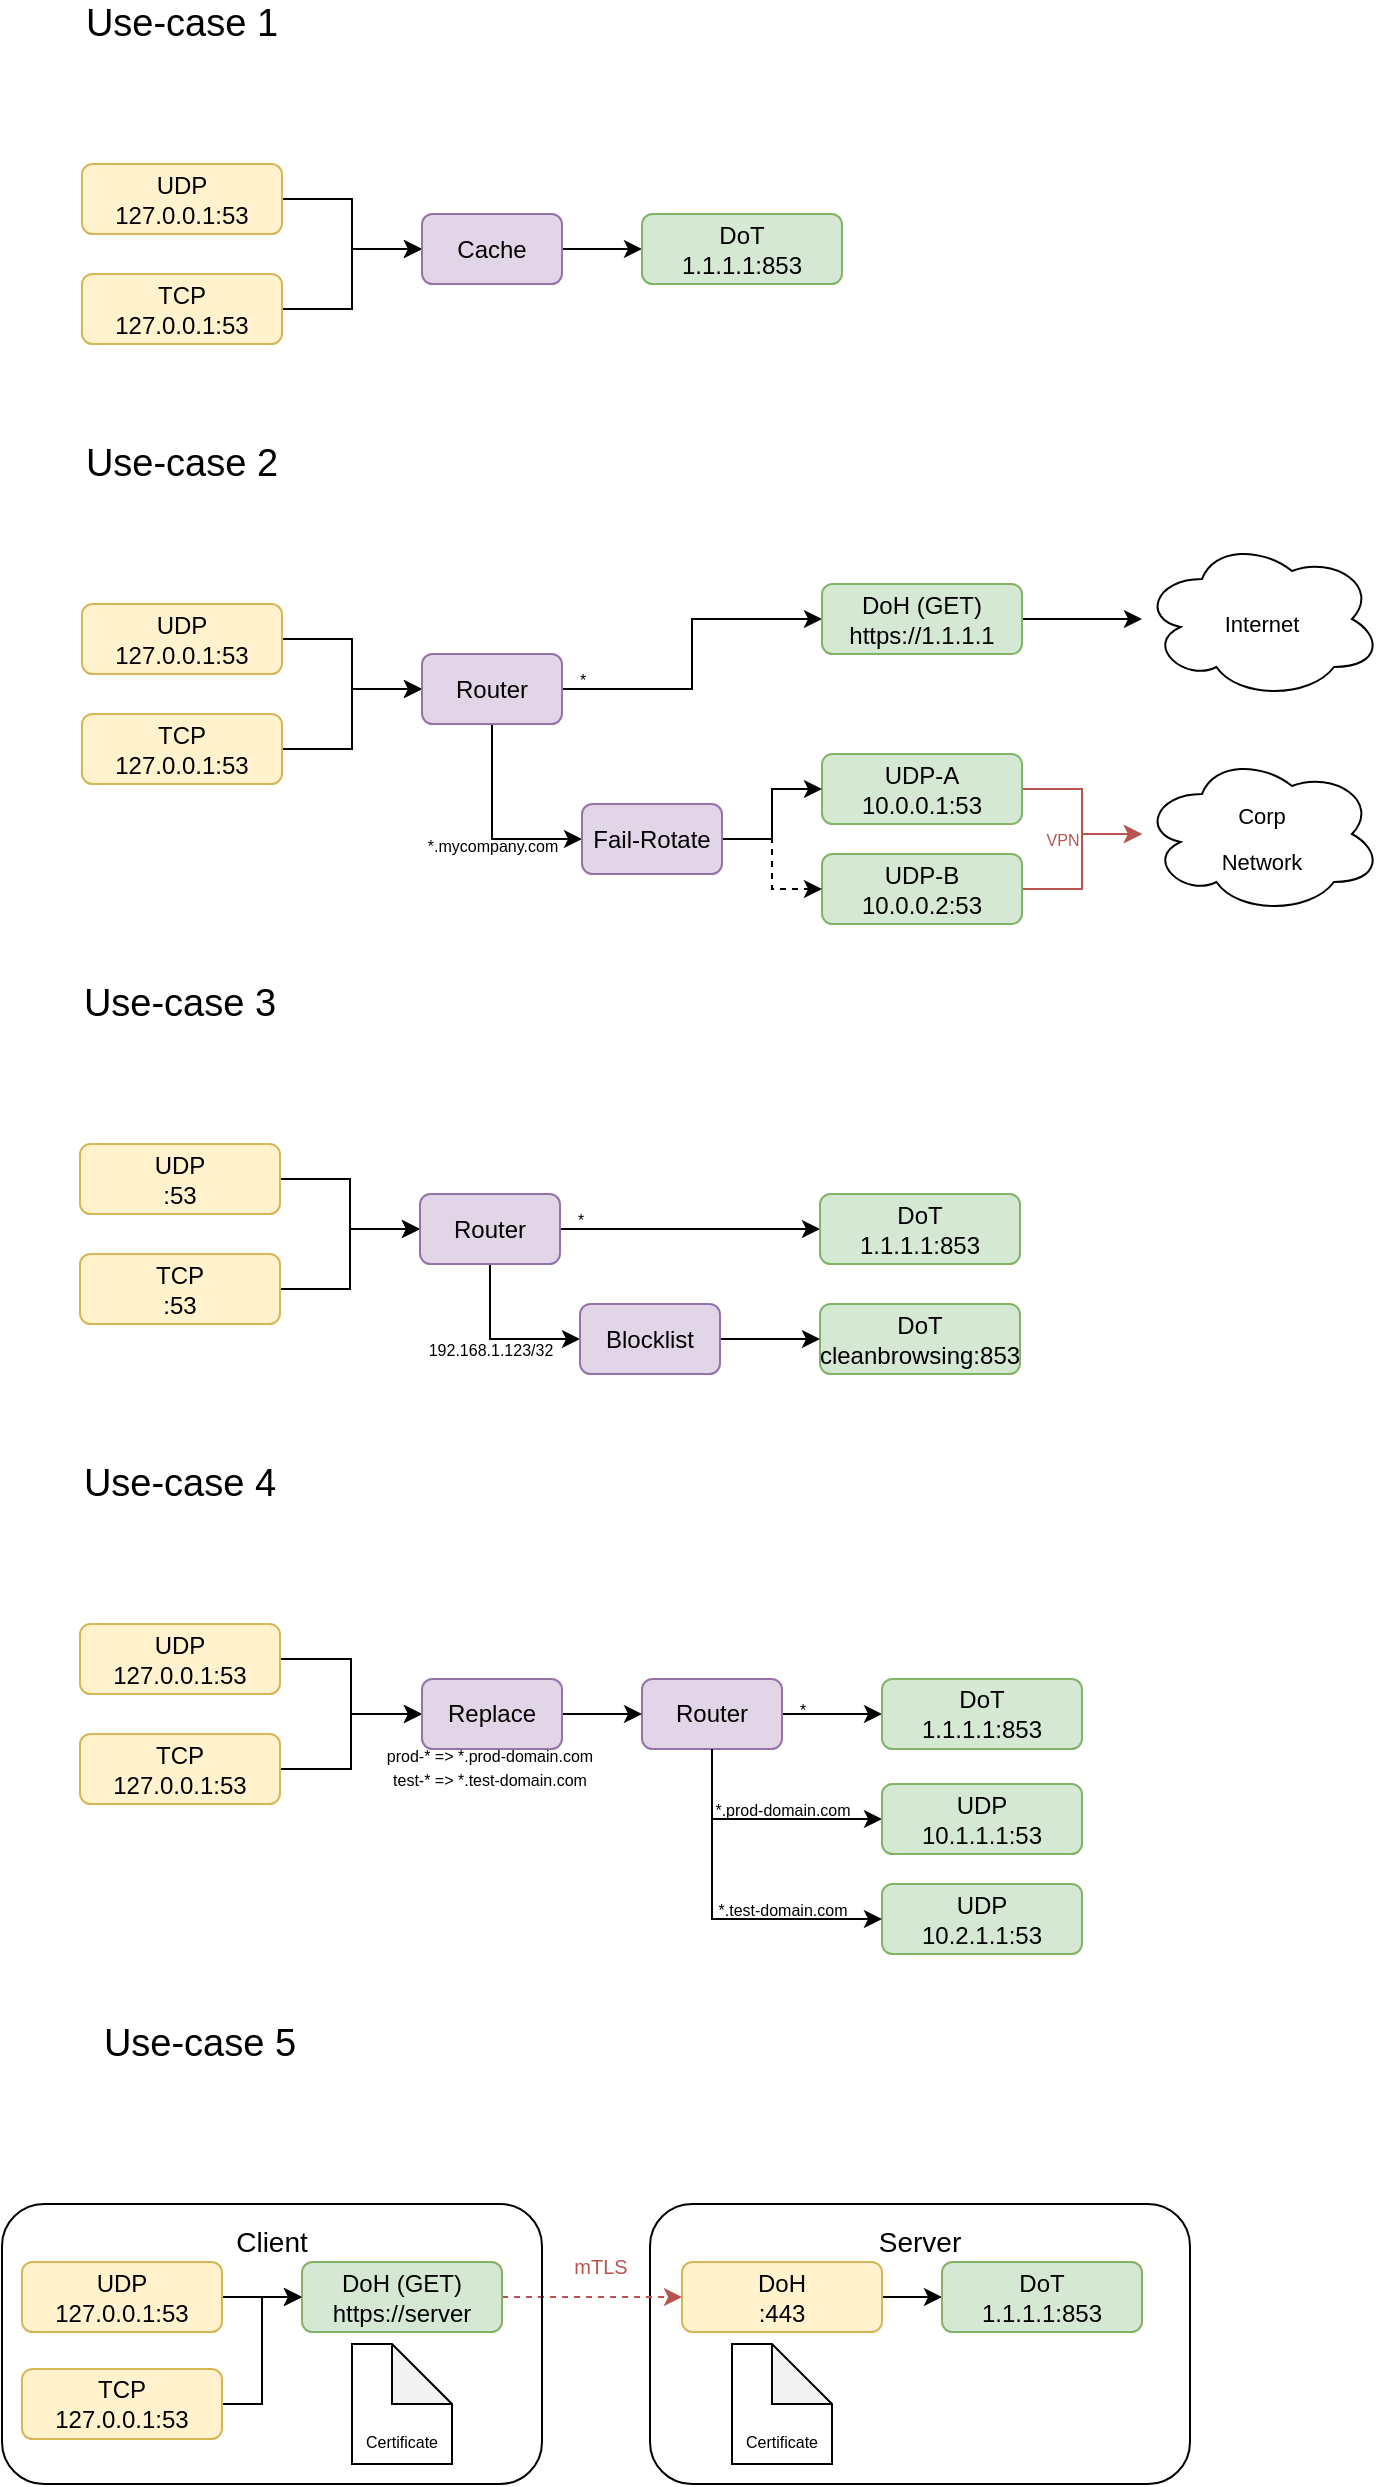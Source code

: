 <mxfile version="13.1.7" type="device"><diagram id="_r4JyyB57kGjzLPCcQSh" name="Page-1"><mxGraphModel dx="751" dy="432" grid="1" gridSize="10" guides="1" tooltips="1" connect="1" arrows="1" fold="1" page="1" pageScale="1" pageWidth="827" pageHeight="1169" math="0" shadow="0"><root><mxCell id="0"/><mxCell id="1" parent="0"/><mxCell id="dlIJWEwIgcEKM-QvVQT--156" value="&lt;font color=&quot;#000000&quot; style=&quot;font-size: 14px&quot;&gt;Server&lt;/font&gt;" style="rounded=1;whiteSpace=wrap;html=1;labelBackgroundColor=none;fillColor=none;fontSize=19;fontColor=#B85450;verticalAlign=top;" vertex="1" parent="1"><mxGeometry x="374" y="1140" width="270" height="140" as="geometry"/></mxCell><mxCell id="dlIJWEwIgcEKM-QvVQT--56" style="edgeStyle=orthogonalEdgeStyle;rounded=0;orthogonalLoop=1;jettySize=auto;html=1;fontSize=19;" edge="1" parent="1" source="dlIJWEwIgcEKM-QvVQT--52" target="dlIJWEwIgcEKM-QvVQT--54"><mxGeometry relative="1" as="geometry"/></mxCell><mxCell id="dlIJWEwIgcEKM-QvVQT--52" value="UDP&lt;br&gt;127.0.0.1:53" style="rounded=1;whiteSpace=wrap;html=1;fillColor=#fff2cc;strokeColor=#d6b656;verticalAlign=middle;" vertex="1" parent="1"><mxGeometry x="90" y="120" width="100" height="35" as="geometry"/></mxCell><mxCell id="dlIJWEwIgcEKM-QvVQT--57" style="edgeStyle=orthogonalEdgeStyle;rounded=0;orthogonalLoop=1;jettySize=auto;html=1;entryX=0;entryY=0.5;entryDx=0;entryDy=0;fontSize=19;" edge="1" parent="1" source="dlIJWEwIgcEKM-QvVQT--53" target="dlIJWEwIgcEKM-QvVQT--54"><mxGeometry relative="1" as="geometry"/></mxCell><mxCell id="dlIJWEwIgcEKM-QvVQT--53" value="TCP&lt;br&gt;127.0.0.1:53" style="rounded=1;whiteSpace=wrap;html=1;fillColor=#fff2cc;strokeColor=#d6b656;verticalAlign=middle;" vertex="1" parent="1"><mxGeometry x="90" y="175" width="100" height="35" as="geometry"/></mxCell><mxCell id="dlIJWEwIgcEKM-QvVQT--58" style="edgeStyle=orthogonalEdgeStyle;rounded=0;orthogonalLoop=1;jettySize=auto;html=1;fontSize=19;" edge="1" parent="1" source="dlIJWEwIgcEKM-QvVQT--54" target="dlIJWEwIgcEKM-QvVQT--55"><mxGeometry relative="1" as="geometry"/></mxCell><mxCell id="dlIJWEwIgcEKM-QvVQT--54" value="Cache" style="rounded=1;whiteSpace=wrap;html=1;fillColor=#e1d5e7;verticalAlign=middle;strokeColor=#9673a6;" vertex="1" parent="1"><mxGeometry x="260" y="145" width="70" height="35" as="geometry"/></mxCell><mxCell id="dlIJWEwIgcEKM-QvVQT--55" value="DoT&lt;br&gt;1.1.1.1:853" style="rounded=1;whiteSpace=wrap;html=1;fillColor=#d5e8d4;strokeColor=#82b366;verticalAlign=middle;" vertex="1" parent="1"><mxGeometry x="370" y="145" width="100" height="35" as="geometry"/></mxCell><mxCell id="dlIJWEwIgcEKM-QvVQT--59" value="Use-case 1" style="text;html=1;strokeColor=none;fillColor=none;align=center;verticalAlign=middle;whiteSpace=wrap;rounded=0;labelBackgroundColor=none;fontSize=19;" vertex="1" parent="1"><mxGeometry x="90" y="40" width="100" height="20" as="geometry"/></mxCell><mxCell id="dlIJWEwIgcEKM-QvVQT--60" style="edgeStyle=orthogonalEdgeStyle;rounded=0;orthogonalLoop=1;jettySize=auto;html=1;fontSize=19;" edge="1" parent="1" source="dlIJWEwIgcEKM-QvVQT--61" target="dlIJWEwIgcEKM-QvVQT--65"><mxGeometry relative="1" as="geometry"/></mxCell><mxCell id="dlIJWEwIgcEKM-QvVQT--61" value="UDP&lt;br&gt;127.0.0.1:53" style="rounded=1;whiteSpace=wrap;html=1;fillColor=#fff2cc;strokeColor=#d6b656;verticalAlign=middle;" vertex="1" parent="1"><mxGeometry x="90" y="340" width="100" height="35" as="geometry"/></mxCell><mxCell id="dlIJWEwIgcEKM-QvVQT--62" style="edgeStyle=orthogonalEdgeStyle;rounded=0;orthogonalLoop=1;jettySize=auto;html=1;entryX=0;entryY=0.5;entryDx=0;entryDy=0;fontSize=19;" edge="1" parent="1" source="dlIJWEwIgcEKM-QvVQT--63" target="dlIJWEwIgcEKM-QvVQT--65"><mxGeometry relative="1" as="geometry"/></mxCell><mxCell id="dlIJWEwIgcEKM-QvVQT--63" value="TCP&lt;br&gt;127.0.0.1:53" style="rounded=1;whiteSpace=wrap;html=1;fillColor=#fff2cc;strokeColor=#d6b656;verticalAlign=middle;" vertex="1" parent="1"><mxGeometry x="90" y="395" width="100" height="35" as="geometry"/></mxCell><mxCell id="dlIJWEwIgcEKM-QvVQT--64" style="edgeStyle=orthogonalEdgeStyle;rounded=0;orthogonalLoop=1;jettySize=auto;html=1;fontSize=19;" edge="1" parent="1" source="dlIJWEwIgcEKM-QvVQT--65" target="dlIJWEwIgcEKM-QvVQT--66"><mxGeometry relative="1" as="geometry"/></mxCell><mxCell id="dlIJWEwIgcEKM-QvVQT--81" value="&lt;font style=&quot;font-size: 8px&quot;&gt;*&lt;/font&gt;" style="edgeLabel;html=1;align=center;verticalAlign=middle;resizable=0;points=[];fontSize=19;labelBackgroundColor=none;" vertex="1" connectable="0" parent="dlIJWEwIgcEKM-QvVQT--64"><mxGeometry x="-0.471" y="-1" relative="1" as="geometry"><mxPoint x="-33.81" y="-8.52" as="offset"/></mxGeometry></mxCell><mxCell id="dlIJWEwIgcEKM-QvVQT--71" style="edgeStyle=orthogonalEdgeStyle;rounded=0;orthogonalLoop=1;jettySize=auto;html=1;entryX=0;entryY=0.5;entryDx=0;entryDy=0;fontSize=19;exitX=0.5;exitY=1;exitDx=0;exitDy=0;" edge="1" parent="1" source="dlIJWEwIgcEKM-QvVQT--65" target="dlIJWEwIgcEKM-QvVQT--70"><mxGeometry relative="1" as="geometry"/></mxCell><mxCell id="dlIJWEwIgcEKM-QvVQT--72" value="&lt;font style=&quot;font-size: 8px&quot;&gt;*.mycompany.com&lt;/font&gt;" style="edgeLabel;html=1;align=center;verticalAlign=middle;resizable=0;points=[];fontSize=19;labelBackgroundColor=none;" vertex="1" connectable="0" parent="dlIJWEwIgcEKM-QvVQT--71"><mxGeometry x="-0.612" y="-1" relative="1" as="geometry"><mxPoint x="1" y="37.5" as="offset"/></mxGeometry></mxCell><mxCell id="dlIJWEwIgcEKM-QvVQT--65" value="Router" style="rounded=1;whiteSpace=wrap;html=1;fillColor=#e1d5e7;verticalAlign=middle;strokeColor=#9673a6;" vertex="1" parent="1"><mxGeometry x="260" y="365" width="70" height="35" as="geometry"/></mxCell><mxCell id="dlIJWEwIgcEKM-QvVQT--80" style="edgeStyle=orthogonalEdgeStyle;rounded=0;orthogonalLoop=1;jettySize=auto;html=1;fontSize=19;" edge="1" parent="1" source="dlIJWEwIgcEKM-QvVQT--66" target="dlIJWEwIgcEKM-QvVQT--79"><mxGeometry relative="1" as="geometry"/></mxCell><mxCell id="dlIJWEwIgcEKM-QvVQT--66" value="DoH (GET)&lt;br&gt;https://1.1.1.1" style="rounded=1;whiteSpace=wrap;html=1;fillColor=#d5e8d4;strokeColor=#82b366;verticalAlign=middle;" vertex="1" parent="1"><mxGeometry x="460" y="330" width="100" height="35" as="geometry"/></mxCell><mxCell id="dlIJWEwIgcEKM-QvVQT--67" value="Use-case 2" style="text;html=1;strokeColor=none;fillColor=none;align=center;verticalAlign=middle;whiteSpace=wrap;rounded=0;labelBackgroundColor=none;fontSize=19;" vertex="1" parent="1"><mxGeometry x="90" y="260" width="100" height="20" as="geometry"/></mxCell><mxCell id="dlIJWEwIgcEKM-QvVQT--76" style="edgeStyle=orthogonalEdgeStyle;rounded=0;orthogonalLoop=1;jettySize=auto;html=1;fontSize=19;fillColor=#f8cecc;strokeColor=#b85450;" edge="1" parent="1" source="dlIJWEwIgcEKM-QvVQT--68" target="dlIJWEwIgcEKM-QvVQT--75"><mxGeometry relative="1" as="geometry"/></mxCell><mxCell id="dlIJWEwIgcEKM-QvVQT--68" value="UDP-A&lt;br&gt;10.0.0.1:53" style="rounded=1;whiteSpace=wrap;html=1;fillColor=#d5e8d4;strokeColor=#82b366;verticalAlign=middle;" vertex="1" parent="1"><mxGeometry x="460" y="415" width="100" height="35" as="geometry"/></mxCell><mxCell id="dlIJWEwIgcEKM-QvVQT--77" style="edgeStyle=orthogonalEdgeStyle;rounded=0;orthogonalLoop=1;jettySize=auto;html=1;fontSize=19;fillColor=#f8cecc;strokeColor=#b85450;" edge="1" parent="1" source="dlIJWEwIgcEKM-QvVQT--69" target="dlIJWEwIgcEKM-QvVQT--75"><mxGeometry relative="1" as="geometry"/></mxCell><mxCell id="dlIJWEwIgcEKM-QvVQT--78" value="&lt;font style=&quot;font-size: 8px&quot;&gt;VPN&lt;/font&gt;" style="edgeLabel;html=1;align=center;verticalAlign=middle;resizable=0;points=[];fontSize=19;fontColor=#B85450;labelBackgroundColor=none;" vertex="1" connectable="0" parent="dlIJWEwIgcEKM-QvVQT--77"><mxGeometry x="-0.351" y="6" relative="1" as="geometry"><mxPoint x="-8.57" y="-21.52" as="offset"/></mxGeometry></mxCell><mxCell id="dlIJWEwIgcEKM-QvVQT--69" value="UDP-B&lt;br&gt;10.0.0.2:53" style="rounded=1;whiteSpace=wrap;html=1;fillColor=#d5e8d4;strokeColor=#82b366;verticalAlign=middle;" vertex="1" parent="1"><mxGeometry x="460" y="465" width="100" height="35" as="geometry"/></mxCell><mxCell id="dlIJWEwIgcEKM-QvVQT--73" style="edgeStyle=orthogonalEdgeStyle;rounded=0;orthogonalLoop=1;jettySize=auto;html=1;entryX=0;entryY=0.5;entryDx=0;entryDy=0;fontSize=19;" edge="1" parent="1" source="dlIJWEwIgcEKM-QvVQT--70" target="dlIJWEwIgcEKM-QvVQT--68"><mxGeometry relative="1" as="geometry"/></mxCell><mxCell id="dlIJWEwIgcEKM-QvVQT--74" style="edgeStyle=orthogonalEdgeStyle;rounded=0;orthogonalLoop=1;jettySize=auto;html=1;entryX=0;entryY=0.5;entryDx=0;entryDy=0;fontSize=19;dashed=1;" edge="1" parent="1" source="dlIJWEwIgcEKM-QvVQT--70" target="dlIJWEwIgcEKM-QvVQT--69"><mxGeometry relative="1" as="geometry"/></mxCell><mxCell id="dlIJWEwIgcEKM-QvVQT--70" value="Fail-Rotate" style="rounded=1;whiteSpace=wrap;html=1;fillColor=#e1d5e7;verticalAlign=middle;strokeColor=#9673a6;" vertex="1" parent="1"><mxGeometry x="340" y="440" width="70" height="35" as="geometry"/></mxCell><mxCell id="dlIJWEwIgcEKM-QvVQT--75" value="&lt;font style=&quot;font-size: 11px&quot;&gt;Corp&lt;br&gt;Network&lt;/font&gt;" style="ellipse;shape=cloud;whiteSpace=wrap;html=1;labelBackgroundColor=none;fillColor=none;fontSize=19;" vertex="1" parent="1"><mxGeometry x="620" y="415" width="120" height="80" as="geometry"/></mxCell><mxCell id="dlIJWEwIgcEKM-QvVQT--79" value="&lt;span style=&quot;font-size: 11px&quot;&gt;Internet&lt;/span&gt;" style="ellipse;shape=cloud;whiteSpace=wrap;html=1;labelBackgroundColor=none;fillColor=none;fontSize=19;" vertex="1" parent="1"><mxGeometry x="620" y="307.5" width="120" height="80" as="geometry"/></mxCell><mxCell id="dlIJWEwIgcEKM-QvVQT--82" style="edgeStyle=orthogonalEdgeStyle;rounded=0;orthogonalLoop=1;jettySize=auto;html=1;fontSize=19;" edge="1" parent="1" source="dlIJWEwIgcEKM-QvVQT--83" target="dlIJWEwIgcEKM-QvVQT--90"><mxGeometry relative="1" as="geometry"/></mxCell><mxCell id="dlIJWEwIgcEKM-QvVQT--83" value="UDP&lt;br&gt;:53" style="rounded=1;whiteSpace=wrap;html=1;fillColor=#fff2cc;strokeColor=#d6b656;verticalAlign=middle;" vertex="1" parent="1"><mxGeometry x="89" y="610" width="100" height="35" as="geometry"/></mxCell><mxCell id="dlIJWEwIgcEKM-QvVQT--84" style="edgeStyle=orthogonalEdgeStyle;rounded=0;orthogonalLoop=1;jettySize=auto;html=1;entryX=0;entryY=0.5;entryDx=0;entryDy=0;fontSize=19;" edge="1" parent="1" source="dlIJWEwIgcEKM-QvVQT--85" target="dlIJWEwIgcEKM-QvVQT--90"><mxGeometry relative="1" as="geometry"/></mxCell><mxCell id="dlIJWEwIgcEKM-QvVQT--85" value="TCP&lt;br&gt;:53" style="rounded=1;whiteSpace=wrap;html=1;fillColor=#fff2cc;strokeColor=#d6b656;verticalAlign=middle;" vertex="1" parent="1"><mxGeometry x="89" y="665" width="100" height="35" as="geometry"/></mxCell><mxCell id="dlIJWEwIgcEKM-QvVQT--86" style="edgeStyle=orthogonalEdgeStyle;rounded=0;orthogonalLoop=1;jettySize=auto;html=1;fontSize=19;" edge="1" parent="1" source="dlIJWEwIgcEKM-QvVQT--90" target="dlIJWEwIgcEKM-QvVQT--92"><mxGeometry relative="1" as="geometry"/></mxCell><mxCell id="dlIJWEwIgcEKM-QvVQT--87" value="&lt;font style=&quot;font-size: 8px&quot;&gt;*&lt;/font&gt;" style="edgeLabel;html=1;align=center;verticalAlign=middle;resizable=0;points=[];fontSize=19;labelBackgroundColor=none;" vertex="1" connectable="0" parent="dlIJWEwIgcEKM-QvVQT--86"><mxGeometry x="-0.471" y="-1" relative="1" as="geometry"><mxPoint x="-24.29" y="-8.5" as="offset"/></mxGeometry></mxCell><mxCell id="dlIJWEwIgcEKM-QvVQT--88" style="edgeStyle=orthogonalEdgeStyle;rounded=0;orthogonalLoop=1;jettySize=auto;html=1;entryX=0;entryY=0.5;entryDx=0;entryDy=0;fontSize=19;exitX=0.5;exitY=1;exitDx=0;exitDy=0;" edge="1" parent="1" source="dlIJWEwIgcEKM-QvVQT--90" target="dlIJWEwIgcEKM-QvVQT--101"><mxGeometry relative="1" as="geometry"/></mxCell><mxCell id="dlIJWEwIgcEKM-QvVQT--89" value="&lt;font style=&quot;font-size: 8px&quot;&gt;192.168.1.123/32&lt;/font&gt;" style="edgeLabel;html=1;align=center;verticalAlign=middle;resizable=0;points=[];fontSize=19;labelBackgroundColor=none;" vertex="1" connectable="0" parent="dlIJWEwIgcEKM-QvVQT--88"><mxGeometry x="-0.612" y="-1" relative="1" as="geometry"><mxPoint x="1" y="23.81" as="offset"/></mxGeometry></mxCell><mxCell id="dlIJWEwIgcEKM-QvVQT--90" value="Router" style="rounded=1;whiteSpace=wrap;html=1;fillColor=#e1d5e7;verticalAlign=middle;strokeColor=#9673a6;" vertex="1" parent="1"><mxGeometry x="259" y="635" width="70" height="35" as="geometry"/></mxCell><mxCell id="dlIJWEwIgcEKM-QvVQT--92" value="DoT&lt;br&gt;1.1.1.1:853" style="rounded=1;whiteSpace=wrap;html=1;fillColor=#d5e8d4;strokeColor=#82b366;verticalAlign=middle;" vertex="1" parent="1"><mxGeometry x="459" y="635" width="100" height="35" as="geometry"/></mxCell><mxCell id="dlIJWEwIgcEKM-QvVQT--93" value="Use-case 3" style="text;html=1;strokeColor=none;fillColor=none;align=center;verticalAlign=middle;whiteSpace=wrap;rounded=0;labelBackgroundColor=none;fontSize=19;" vertex="1" parent="1"><mxGeometry x="89" y="530" width="100" height="20" as="geometry"/></mxCell><mxCell id="dlIJWEwIgcEKM-QvVQT--95" value="DoT&lt;br&gt;cleanbrowsing:853" style="rounded=1;whiteSpace=wrap;html=1;fillColor=#d5e8d4;strokeColor=#82b366;verticalAlign=middle;" vertex="1" parent="1"><mxGeometry x="459" y="690" width="100" height="35" as="geometry"/></mxCell><mxCell id="dlIJWEwIgcEKM-QvVQT--99" style="edgeStyle=orthogonalEdgeStyle;rounded=0;orthogonalLoop=1;jettySize=auto;html=1;entryX=0;entryY=0.5;entryDx=0;entryDy=0;fontSize=19;" edge="1" parent="1" source="dlIJWEwIgcEKM-QvVQT--101" target="dlIJWEwIgcEKM-QvVQT--95"><mxGeometry relative="1" as="geometry"/></mxCell><mxCell id="dlIJWEwIgcEKM-QvVQT--101" value="Blocklist" style="rounded=1;whiteSpace=wrap;html=1;fillColor=#e1d5e7;verticalAlign=middle;strokeColor=#9673a6;" vertex="1" parent="1"><mxGeometry x="339" y="690" width="70" height="35" as="geometry"/></mxCell><mxCell id="dlIJWEwIgcEKM-QvVQT--104" style="edgeStyle=orthogonalEdgeStyle;rounded=0;orthogonalLoop=1;jettySize=auto;html=1;fontSize=19;entryX=0;entryY=0.5;entryDx=0;entryDy=0;" edge="1" parent="1" source="dlIJWEwIgcEKM-QvVQT--105" target="dlIJWEwIgcEKM-QvVQT--118"><mxGeometry relative="1" as="geometry"/></mxCell><mxCell id="dlIJWEwIgcEKM-QvVQT--105" value="UDP&lt;br&gt;127.0.0.1:53" style="rounded=1;whiteSpace=wrap;html=1;fillColor=#fff2cc;strokeColor=#d6b656;verticalAlign=middle;" vertex="1" parent="1"><mxGeometry x="89" y="850" width="100" height="35" as="geometry"/></mxCell><mxCell id="dlIJWEwIgcEKM-QvVQT--106" style="edgeStyle=orthogonalEdgeStyle;rounded=0;orthogonalLoop=1;jettySize=auto;html=1;entryX=0;entryY=0.5;entryDx=0;entryDy=0;fontSize=19;" edge="1" parent="1" source="dlIJWEwIgcEKM-QvVQT--107" target="dlIJWEwIgcEKM-QvVQT--118"><mxGeometry relative="1" as="geometry"/></mxCell><mxCell id="dlIJWEwIgcEKM-QvVQT--107" value="TCP&lt;br&gt;127.0.0.1:53" style="rounded=1;whiteSpace=wrap;html=1;fillColor=#fff2cc;strokeColor=#d6b656;verticalAlign=middle;" vertex="1" parent="1"><mxGeometry x="89" y="905" width="100" height="35" as="geometry"/></mxCell><mxCell id="dlIJWEwIgcEKM-QvVQT--108" style="edgeStyle=orthogonalEdgeStyle;rounded=0;orthogonalLoop=1;jettySize=auto;html=1;fontSize=19;" edge="1" parent="1" source="dlIJWEwIgcEKM-QvVQT--112" target="dlIJWEwIgcEKM-QvVQT--113"><mxGeometry relative="1" as="geometry"/></mxCell><mxCell id="dlIJWEwIgcEKM-QvVQT--109" value="&lt;font style=&quot;font-size: 8px&quot;&gt;*&lt;/font&gt;" style="edgeLabel;html=1;align=center;verticalAlign=middle;resizable=0;points=[];fontSize=19;labelBackgroundColor=none;" vertex="1" connectable="0" parent="dlIJWEwIgcEKM-QvVQT--108"><mxGeometry x="-0.471" y="-1" relative="1" as="geometry"><mxPoint x="-24.29" y="-8.5" as="offset"/></mxGeometry></mxCell><mxCell id="dlIJWEwIgcEKM-QvVQT--125" value="&lt;font color=&quot;#000000&quot; style=&quot;font-size: 8px&quot;&gt;*&lt;/font&gt;" style="edgeLabel;html=1;align=center;verticalAlign=middle;resizable=0;points=[];fontSize=19;fontColor=#B85450;labelBackgroundColor=none;" vertex="1" connectable="0" parent="dlIJWEwIgcEKM-QvVQT--108"><mxGeometry x="0.217" relative="1" as="geometry"><mxPoint x="-20.48" y="-5" as="offset"/></mxGeometry></mxCell><mxCell id="dlIJWEwIgcEKM-QvVQT--110" style="edgeStyle=orthogonalEdgeStyle;rounded=0;orthogonalLoop=1;jettySize=auto;html=1;entryX=0;entryY=0.5;entryDx=0;entryDy=0;fontSize=19;exitX=0.5;exitY=1;exitDx=0;exitDy=0;" edge="1" parent="1" source="dlIJWEwIgcEKM-QvVQT--112" target="dlIJWEwIgcEKM-QvVQT--115"><mxGeometry relative="1" as="geometry"><mxPoint x="450" y="950" as="targetPoint"/></mxGeometry></mxCell><mxCell id="dlIJWEwIgcEKM-QvVQT--111" value="&lt;span style=&quot;font-size: 8px&quot;&gt;*.prod-domain.com&lt;/span&gt;" style="edgeLabel;html=1;align=center;verticalAlign=middle;resizable=0;points=[];fontSize=19;labelBackgroundColor=none;" vertex="1" connectable="0" parent="dlIJWEwIgcEKM-QvVQT--110"><mxGeometry x="-0.612" y="-1" relative="1" as="geometry"><mxPoint x="36" y="4.17" as="offset"/></mxGeometry></mxCell><mxCell id="dlIJWEwIgcEKM-QvVQT--112" value="Router" style="rounded=1;whiteSpace=wrap;html=1;fillColor=#e1d5e7;verticalAlign=middle;strokeColor=#9673a6;" vertex="1" parent="1"><mxGeometry x="370" y="877.5" width="70" height="35" as="geometry"/></mxCell><mxCell id="dlIJWEwIgcEKM-QvVQT--113" value="DoT&lt;br&gt;1.1.1.1:853" style="rounded=1;whiteSpace=wrap;html=1;fillColor=#d5e8d4;strokeColor=#82b366;verticalAlign=middle;" vertex="1" parent="1"><mxGeometry x="490" y="877.5" width="100" height="35" as="geometry"/></mxCell><mxCell id="dlIJWEwIgcEKM-QvVQT--114" value="Use-case 4" style="text;html=1;strokeColor=none;fillColor=none;align=center;verticalAlign=middle;whiteSpace=wrap;rounded=0;labelBackgroundColor=none;fontSize=19;" vertex="1" parent="1"><mxGeometry x="89" y="770" width="100" height="20" as="geometry"/></mxCell><mxCell id="dlIJWEwIgcEKM-QvVQT--115" value="UDP&lt;br&gt;10.1.1.1:53" style="rounded=1;whiteSpace=wrap;html=1;fillColor=#d5e8d4;strokeColor=#82b366;verticalAlign=middle;" vertex="1" parent="1"><mxGeometry x="490" y="930" width="100" height="35" as="geometry"/></mxCell><mxCell id="dlIJWEwIgcEKM-QvVQT--119" style="edgeStyle=orthogonalEdgeStyle;rounded=0;orthogonalLoop=1;jettySize=auto;html=1;fontSize=19;fontColor=#B85450;" edge="1" parent="1" source="dlIJWEwIgcEKM-QvVQT--118" target="dlIJWEwIgcEKM-QvVQT--112"><mxGeometry relative="1" as="geometry"/></mxCell><mxCell id="dlIJWEwIgcEKM-QvVQT--118" value="Replace" style="rounded=1;whiteSpace=wrap;html=1;fillColor=#e1d5e7;verticalAlign=middle;strokeColor=#9673a6;" vertex="1" parent="1"><mxGeometry x="260" y="877.5" width="70" height="35" as="geometry"/></mxCell><mxCell id="dlIJWEwIgcEKM-QvVQT--120" value="UDP&lt;br&gt;10.2.1.1:53" style="rounded=1;whiteSpace=wrap;html=1;fillColor=#d5e8d4;strokeColor=#82b366;verticalAlign=middle;" vertex="1" parent="1"><mxGeometry x="490" y="980" width="100" height="35" as="geometry"/></mxCell><mxCell id="dlIJWEwIgcEKM-QvVQT--121" style="edgeStyle=orthogonalEdgeStyle;rounded=0;orthogonalLoop=1;jettySize=auto;html=1;entryX=0;entryY=0.5;entryDx=0;entryDy=0;fontSize=19;exitX=0.5;exitY=1;exitDx=0;exitDy=0;" edge="1" parent="1" source="dlIJWEwIgcEKM-QvVQT--112" target="dlIJWEwIgcEKM-QvVQT--120"><mxGeometry relative="1" as="geometry"><mxPoint x="415" y="922.5" as="sourcePoint"/><mxPoint x="500" y="957.5" as="targetPoint"/></mxGeometry></mxCell><mxCell id="dlIJWEwIgcEKM-QvVQT--122" value="&lt;span style=&quot;font-size: 8px&quot;&gt;*.test-domain.com&lt;/span&gt;" style="edgeLabel;html=1;align=center;verticalAlign=middle;resizable=0;points=[];fontSize=19;labelBackgroundColor=none;" vertex="1" connectable="0" parent="dlIJWEwIgcEKM-QvVQT--121"><mxGeometry x="-0.612" y="-1" relative="1" as="geometry"><mxPoint x="36" y="44.64" as="offset"/></mxGeometry></mxCell><mxCell id="dlIJWEwIgcEKM-QvVQT--123" value="&lt;p style=&quot;line-height: 40%&quot;&gt;&lt;font style=&quot;font-size: 8px&quot; color=&quot;#000000&quot;&gt;prod-* =&amp;gt; *.prod-domain.com&lt;br&gt;&lt;/font&gt;&lt;span style=&quot;color: rgb(0 , 0 , 0) ; font-size: 8px&quot;&gt;test-* =&amp;gt; *.test-domain.com&lt;/span&gt;&lt;font style=&quot;font-size: 8px&quot; color=&quot;#000000&quot;&gt;&lt;br&gt;&lt;/font&gt;&lt;/p&gt;" style="text;html=1;strokeColor=none;fillColor=none;align=center;verticalAlign=middle;whiteSpace=wrap;rounded=0;labelBackgroundColor=none;fontSize=19;fontColor=#B85450;" vertex="1" parent="1"><mxGeometry x="239" y="910" width="110" height="20" as="geometry"/></mxCell><mxCell id="dlIJWEwIgcEKM-QvVQT--126" style="edgeStyle=orthogonalEdgeStyle;rounded=0;orthogonalLoop=1;jettySize=auto;html=1;fontSize=19;" edge="1" parent="1" source="dlIJWEwIgcEKM-QvVQT--127" target="dlIJWEwIgcEKM-QvVQT--136"><mxGeometry relative="1" as="geometry"><mxPoint x="520.0" y="1186.5" as="targetPoint"/></mxGeometry></mxCell><mxCell id="dlIJWEwIgcEKM-QvVQT--127" value="DoH&lt;br&gt;:443" style="rounded=1;whiteSpace=wrap;html=1;fillColor=#fff2cc;strokeColor=#d6b656;verticalAlign=middle;" vertex="1" parent="1"><mxGeometry x="390" y="1169" width="100" height="35" as="geometry"/></mxCell><mxCell id="dlIJWEwIgcEKM-QvVQT--136" value="DoT&lt;br&gt;1.1.1.1:853" style="rounded=1;whiteSpace=wrap;html=1;fillColor=#d5e8d4;strokeColor=#82b366;verticalAlign=middle;" vertex="1" parent="1"><mxGeometry x="520" y="1169" width="100" height="35" as="geometry"/></mxCell><mxCell id="dlIJWEwIgcEKM-QvVQT--137" value="Use-case 5" style="text;html=1;strokeColor=none;fillColor=none;align=center;verticalAlign=middle;whiteSpace=wrap;rounded=0;labelBackgroundColor=none;fontSize=19;" vertex="1" parent="1"><mxGeometry x="99" y="1050" width="100" height="20" as="geometry"/></mxCell><mxCell id="dlIJWEwIgcEKM-QvVQT--145" value="&lt;font style=&quot;font-size: 8px&quot; color=&quot;#000000&quot;&gt;Certificate&lt;/font&gt;" style="shape=note;whiteSpace=wrap;html=1;backgroundOutline=1;darkOpacity=0.05;labelBackgroundColor=none;fillColor=none;fontSize=19;fontColor=#B85450;verticalAlign=bottom;" vertex="1" parent="1"><mxGeometry x="415" y="1210" width="50" height="60" as="geometry"/></mxCell><mxCell id="dlIJWEwIgcEKM-QvVQT--146" style="edgeStyle=orthogonalEdgeStyle;rounded=0;orthogonalLoop=1;jettySize=auto;html=1;fontSize=19;" edge="1" parent="1" source="dlIJWEwIgcEKM-QvVQT--147" target="dlIJWEwIgcEKM-QvVQT--148"><mxGeometry relative="1" as="geometry"><mxPoint x="200.0" y="1186.5" as="targetPoint"/></mxGeometry></mxCell><mxCell id="dlIJWEwIgcEKM-QvVQT--147" value="UDP&lt;br&gt;127.0.0.1:53" style="rounded=1;whiteSpace=wrap;html=1;fillColor=#fff2cc;strokeColor=#d6b656;verticalAlign=middle;" vertex="1" parent="1"><mxGeometry x="60" y="1169" width="100" height="35" as="geometry"/></mxCell><mxCell id="dlIJWEwIgcEKM-QvVQT--152" style="edgeStyle=orthogonalEdgeStyle;rounded=0;orthogonalLoop=1;jettySize=auto;html=1;fontSize=19;fontColor=#B85450;dashed=1;fillColor=#f8cecc;strokeColor=#b85450;" edge="1" parent="1" source="dlIJWEwIgcEKM-QvVQT--148" target="dlIJWEwIgcEKM-QvVQT--127"><mxGeometry relative="1" as="geometry"/></mxCell><mxCell id="dlIJWEwIgcEKM-QvVQT--153" value="&lt;font style=&quot;font-size: 10px&quot;&gt;mTLS&lt;/font&gt;" style="edgeLabel;html=1;align=center;verticalAlign=middle;resizable=0;points=[];fontSize=19;fontColor=#B85450;labelBackgroundColor=none;" vertex="1" connectable="0" parent="dlIJWEwIgcEKM-QvVQT--152"><mxGeometry x="0.271" y="-1" relative="1" as="geometry"><mxPoint x="-8.14" y="-18.5" as="offset"/></mxGeometry></mxCell><mxCell id="dlIJWEwIgcEKM-QvVQT--148" value="DoH (GET)&lt;br&gt;https://server" style="rounded=1;whiteSpace=wrap;html=1;fillColor=#d5e8d4;strokeColor=#82b366;verticalAlign=middle;" vertex="1" parent="1"><mxGeometry x="200" y="1169" width="100" height="35" as="geometry"/></mxCell><mxCell id="dlIJWEwIgcEKM-QvVQT--149" value="&lt;font style=&quot;font-size: 8px&quot; color=&quot;#000000&quot;&gt;Certificate&lt;/font&gt;" style="shape=note;whiteSpace=wrap;html=1;backgroundOutline=1;darkOpacity=0.05;labelBackgroundColor=none;fillColor=none;fontSize=19;fontColor=#B85450;verticalAlign=bottom;" vertex="1" parent="1"><mxGeometry x="225" y="1210" width="50" height="60" as="geometry"/></mxCell><mxCell id="dlIJWEwIgcEKM-QvVQT--151" style="edgeStyle=orthogonalEdgeStyle;rounded=0;orthogonalLoop=1;jettySize=auto;html=1;entryX=0;entryY=0.5;entryDx=0;entryDy=0;fontSize=19;fontColor=#B85450;" edge="1" parent="1" source="dlIJWEwIgcEKM-QvVQT--150" target="dlIJWEwIgcEKM-QvVQT--148"><mxGeometry relative="1" as="geometry"/></mxCell><mxCell id="dlIJWEwIgcEKM-QvVQT--150" value="TCP&lt;br&gt;127.0.0.1:53" style="rounded=1;whiteSpace=wrap;html=1;fillColor=#fff2cc;strokeColor=#d6b656;verticalAlign=middle;" vertex="1" parent="1"><mxGeometry x="60" y="1222.5" width="100" height="35" as="geometry"/></mxCell><mxCell id="dlIJWEwIgcEKM-QvVQT--155" value="&lt;font color=&quot;#000000&quot; style=&quot;font-size: 14px&quot;&gt;Client&lt;/font&gt;" style="rounded=1;whiteSpace=wrap;html=1;labelBackgroundColor=none;fillColor=none;fontSize=19;fontColor=#B85450;verticalAlign=top;" vertex="1" parent="1"><mxGeometry x="50" y="1140" width="270" height="140" as="geometry"/></mxCell></root></mxGraphModel></diagram></mxfile>